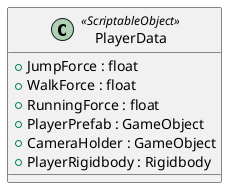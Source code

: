 @startuml
class PlayerData <<ScriptableObject>> {
    + JumpForce : float
    + WalkForce : float
    + RunningForce : float
    + PlayerPrefab : GameObject
    + CameraHolder : GameObject
    + PlayerRigidbody : Rigidbody
}
@enduml
